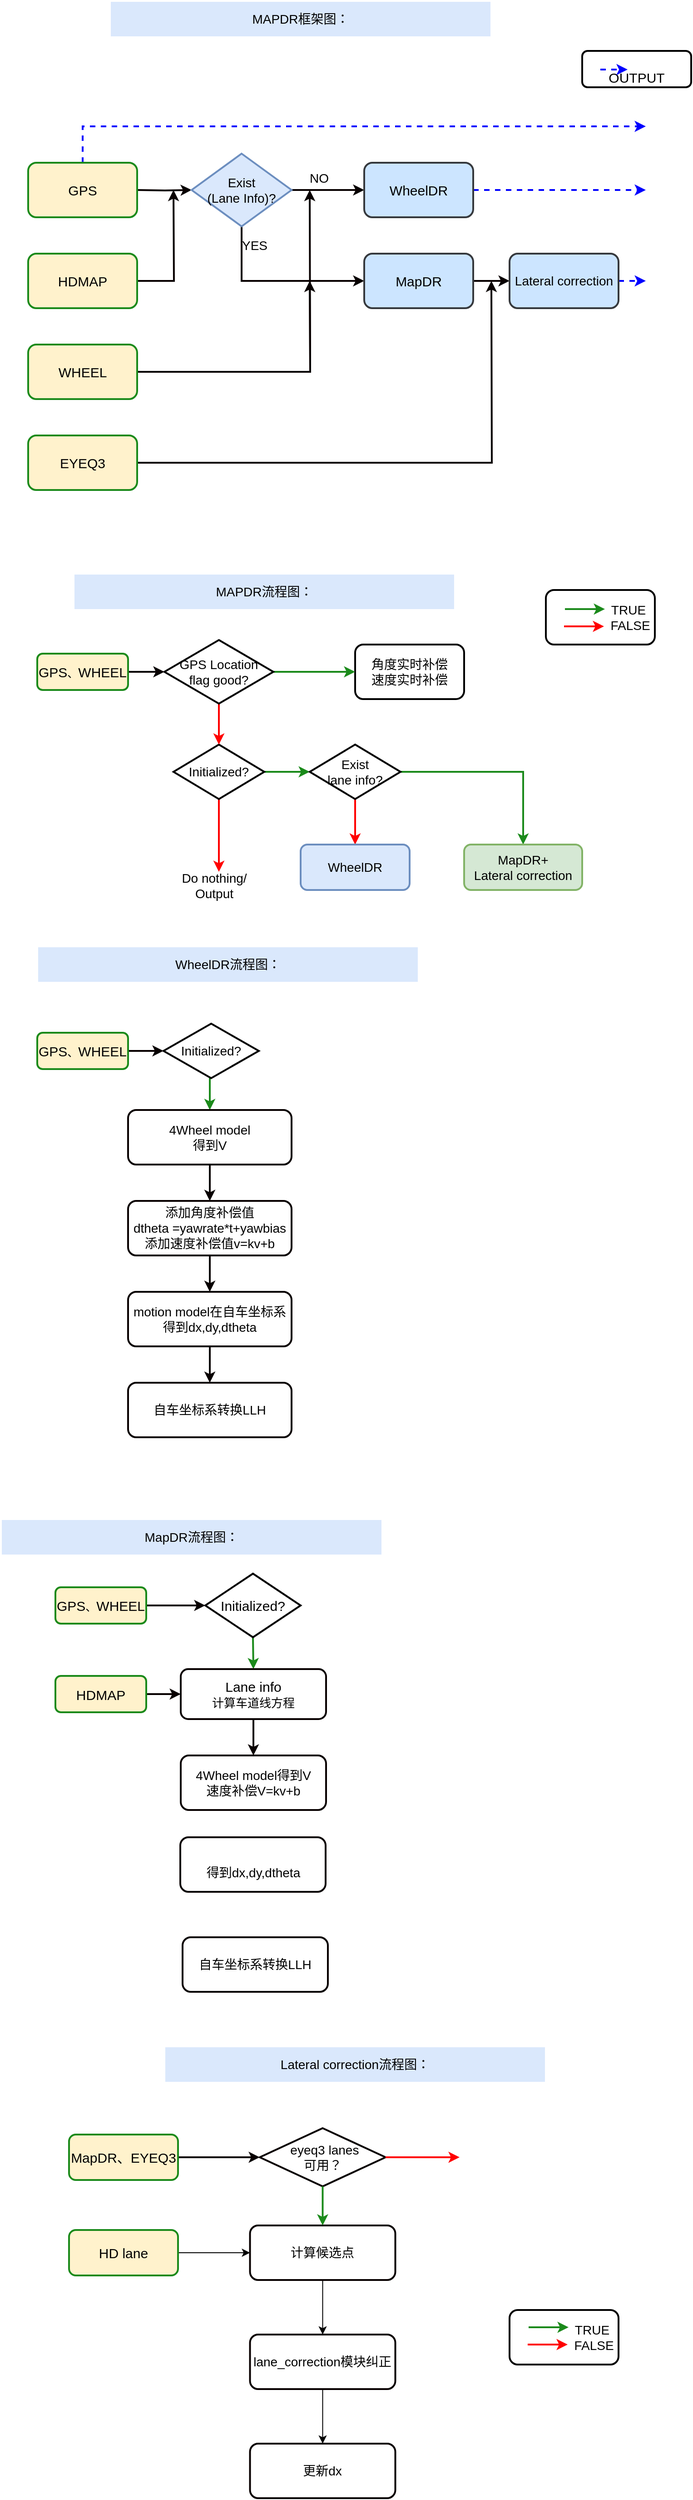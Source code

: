 <mxfile version="13.4.9" type="github">
  <diagram id="Ha67ZtBbsx6RgAcpHp9D" name="Page-1">
    <mxGraphModel dx="1422" dy="1931" grid="1" gridSize="10" guides="1" tooltips="1" connect="1" arrows="1" fold="1" page="1" pageScale="1" pageWidth="827" pageHeight="1169" math="0" shadow="0">
      <root>
        <mxCell id="0" />
        <mxCell id="1" parent="0" />
        <mxCell id="CAUcq8LEtyNPElwua1E_-44" value="&lt;font style=&quot;font-size: 14px&quot;&gt;MAPDR框架图：&lt;/font&gt;" style="rounded=0;whiteSpace=wrap;html=1;strokeWidth=2;fillColor=#dae8fc;strokeColor=#FFFFFF;" parent="1" vertex="1">
          <mxGeometry x="170" y="-570" width="420" height="40" as="geometry" />
        </mxCell>
        <mxCell id="CAUcq8LEtyNPElwua1E_-7" value="&lt;div style=&quot;font-size: 14px&quot;&gt;&lt;font style=&quot;font-size: 14px&quot;&gt;角度实时补偿&lt;/font&gt;&lt;/div&gt;&lt;div style=&quot;font-size: 14px&quot;&gt;&lt;font style=&quot;font-size: 14px&quot;&gt;速度实时补偿&lt;br&gt;&lt;/font&gt;&lt;/div&gt;" style="rounded=1;whiteSpace=wrap;html=1;strokeWidth=2;" parent="1" vertex="1">
          <mxGeometry x="440" y="138" width="120" height="60" as="geometry" />
        </mxCell>
        <mxCell id="CAUcq8LEtyNPElwua1E_-48" style="edgeStyle=orthogonalEdgeStyle;rounded=0;orthogonalLoop=1;jettySize=auto;html=1;exitX=1;exitY=0.5;exitDx=0;exitDy=0;entryX=0;entryY=0.5;entryDx=0;entryDy=0;strokeWidth=2;strokeColor=#080000;" parent="1" source="CAUcq8LEtyNPElwua1E_-11" target="CAUcq8LEtyNPElwua1E_-47" edge="1">
          <mxGeometry relative="1" as="geometry" />
        </mxCell>
        <mxCell id="CAUcq8LEtyNPElwua1E_-11" value="&lt;font style=&quot;font-size: 15px&quot;&gt;GPS&lt;/font&gt;、&lt;font style=&quot;font-size: 15px&quot;&gt;WHEEL&lt;/font&gt;" style="rounded=1;whiteSpace=wrap;html=1;strokeWidth=2;fillColor=#fff2cc;strokeColor=#1B8A1B;" parent="1" vertex="1">
          <mxGeometry x="90" y="148" width="100" height="40" as="geometry" />
        </mxCell>
        <mxCell id="CAUcq8LEtyNPElwua1E_-52" style="edgeStyle=orthogonalEdgeStyle;rounded=0;orthogonalLoop=1;jettySize=auto;html=1;exitX=1;exitY=0.5;exitDx=0;exitDy=0;entryX=0;entryY=0.5;entryDx=0;entryDy=0;strokeWidth=2;strokeColor=#1B8A1B;" parent="1" source="CAUcq8LEtyNPElwua1E_-25" target="CAUcq8LEtyNPElwua1E_-33" edge="1">
          <mxGeometry relative="1" as="geometry" />
        </mxCell>
        <mxCell id="CAUcq8LEtyNPElwua1E_-53" style="edgeStyle=orthogonalEdgeStyle;rounded=0;orthogonalLoop=1;jettySize=auto;html=1;exitX=0.5;exitY=1;exitDx=0;exitDy=0;strokeColor=#FF0000;strokeWidth=2;" parent="1" source="CAUcq8LEtyNPElwua1E_-25" edge="1">
          <mxGeometry relative="1" as="geometry">
            <mxPoint x="290" y="388" as="targetPoint" />
          </mxGeometry>
        </mxCell>
        <mxCell id="CAUcq8LEtyNPElwua1E_-25" value="&lt;font style=&quot;font-size: 14px&quot;&gt;Initialized?&lt;/font&gt;" style="rhombus;whiteSpace=wrap;html=1;strokeWidth=2;" parent="1" vertex="1">
          <mxGeometry x="240" y="248" width="100" height="60" as="geometry" />
        </mxCell>
        <mxCell id="CAUcq8LEtyNPElwua1E_-30" value="&lt;div style=&quot;font-size: 14px&quot;&gt;&lt;font style=&quot;font-size: 14px&quot;&gt;&amp;nbsp;&amp;nbsp;&amp;nbsp;&amp;nbsp;&amp;nbsp;&amp;nbsp;&amp;nbsp;&amp;nbsp;&amp;nbsp;&amp;nbsp;&amp;nbsp;&amp;nbsp;&amp;nbsp;&amp;nbsp;&amp;nbsp; TRUE&lt;/font&gt;&lt;/div&gt;&lt;div style=&quot;font-size: 14px&quot;&gt;&lt;font style=&quot;font-size: 14px&quot;&gt;&amp;nbsp;&amp;nbsp;&amp;nbsp;&amp;nbsp;&amp;nbsp;&amp;nbsp;&amp;nbsp;&amp;nbsp;&amp;nbsp;&amp;nbsp;&amp;nbsp;&amp;nbsp;&amp;nbsp;&amp;nbsp;&amp;nbsp;&amp;nbsp; FALSE&lt;br&gt;&lt;/font&gt;&lt;/div&gt;" style="rounded=1;whiteSpace=wrap;html=1;strokeWidth=2;" parent="1" vertex="1">
          <mxGeometry x="650" y="78" width="120" height="60" as="geometry" />
        </mxCell>
        <mxCell id="CAUcq8LEtyNPElwua1E_-31" value="" style="endArrow=classic;html=1;strokeColor=#1B8A1B;strokeWidth=2;" parent="1" edge="1">
          <mxGeometry width="50" height="50" relative="1" as="geometry">
            <mxPoint x="671" y="99" as="sourcePoint" />
            <mxPoint x="715" y="99" as="targetPoint" />
          </mxGeometry>
        </mxCell>
        <mxCell id="CAUcq8LEtyNPElwua1E_-32" value="" style="endArrow=classic;html=1;strokeWidth=2;strokeColor=#FF0000;" parent="1" edge="1">
          <mxGeometry width="50" height="50" relative="1" as="geometry">
            <mxPoint x="670" y="118" as="sourcePoint" />
            <mxPoint x="714" y="118" as="targetPoint" />
            <Array as="points">
              <mxPoint x="690" y="118" />
            </Array>
          </mxGeometry>
        </mxCell>
        <mxCell id="CAUcq8LEtyNPElwua1E_-57" style="edgeStyle=orthogonalEdgeStyle;rounded=0;orthogonalLoop=1;jettySize=auto;html=1;exitX=1;exitY=0.5;exitDx=0;exitDy=0;entryX=0.5;entryY=0;entryDx=0;entryDy=0;strokeColor=#1B8A1B;strokeWidth=2;" parent="1" source="CAUcq8LEtyNPElwua1E_-33" target="CAUcq8LEtyNPElwua1E_-38" edge="1">
          <mxGeometry relative="1" as="geometry" />
        </mxCell>
        <mxCell id="CAUcq8LEtyNPElwua1E_-58" style="edgeStyle=orthogonalEdgeStyle;rounded=0;orthogonalLoop=1;jettySize=auto;html=1;exitX=0.5;exitY=1;exitDx=0;exitDy=0;entryX=0.5;entryY=0;entryDx=0;entryDy=0;strokeWidth=2;strokeColor=#FF0000;" parent="1" source="CAUcq8LEtyNPElwua1E_-33" target="CAUcq8LEtyNPElwua1E_-39" edge="1">
          <mxGeometry relative="1" as="geometry" />
        </mxCell>
        <mxCell id="CAUcq8LEtyNPElwua1E_-33" value="&lt;div style=&quot;font-size: 14px&quot;&gt;&lt;font style=&quot;font-size: 14px&quot;&gt;Exist&lt;/font&gt;&lt;/div&gt;&lt;div style=&quot;font-size: 14px&quot;&gt;&lt;font style=&quot;font-size: 14px&quot;&gt;lane info?&lt;br&gt;&lt;/font&gt;&lt;/div&gt;" style="rhombus;whiteSpace=wrap;html=1;strokeWidth=2;" parent="1" vertex="1">
          <mxGeometry x="390" y="248" width="100" height="60" as="geometry" />
        </mxCell>
        <mxCell id="CAUcq8LEtyNPElwua1E_-38" value="&lt;div style=&quot;font-size: 14px&quot;&gt;&lt;font style=&quot;font-size: 14px&quot;&gt;MapDR+&lt;/font&gt;&lt;/div&gt;&lt;div style=&quot;font-size: 14px&quot;&gt;&lt;font style=&quot;font-size: 14px&quot;&gt;Lateral correction&lt;br&gt;&lt;/font&gt;&lt;/div&gt;" style="rounded=1;whiteSpace=wrap;html=1;strokeWidth=2;fillColor=#d5e8d4;strokeColor=#82b366;" parent="1" vertex="1">
          <mxGeometry x="560" y="358" width="130" height="50" as="geometry" />
        </mxCell>
        <mxCell id="CAUcq8LEtyNPElwua1E_-39" value="&lt;font style=&quot;font-size: 14px&quot;&gt;WheelDR&lt;/font&gt;" style="rounded=1;whiteSpace=wrap;html=1;strokeWidth=2;fillColor=#dae8fc;strokeColor=#6c8ebf;" parent="1" vertex="1">
          <mxGeometry x="380" y="358" width="120" height="50" as="geometry" />
        </mxCell>
        <mxCell id="CAUcq8LEtyNPElwua1E_-51" style="edgeStyle=orthogonalEdgeStyle;rounded=0;orthogonalLoop=1;jettySize=auto;html=1;exitX=0.5;exitY=1;exitDx=0;exitDy=0;entryX=0.5;entryY=0;entryDx=0;entryDy=0;strokeWidth=2;strokeColor=#FF0000;" parent="1" source="CAUcq8LEtyNPElwua1E_-47" target="CAUcq8LEtyNPElwua1E_-25" edge="1">
          <mxGeometry relative="1" as="geometry" />
        </mxCell>
        <mxCell id="CAUcq8LEtyNPElwua1E_-56" style="edgeStyle=orthogonalEdgeStyle;rounded=0;orthogonalLoop=1;jettySize=auto;html=1;exitX=1;exitY=0.5;exitDx=0;exitDy=0;strokeColor=#1B8A1B;strokeWidth=2;" parent="1" source="CAUcq8LEtyNPElwua1E_-47" edge="1">
          <mxGeometry relative="1" as="geometry">
            <mxPoint x="440" y="168" as="targetPoint" />
          </mxGeometry>
        </mxCell>
        <mxCell id="CAUcq8LEtyNPElwua1E_-47" value="&lt;div style=&quot;font-size: 14px&quot;&gt;&lt;font style=&quot;font-size: 14px&quot;&gt;GPS Location&lt;/font&gt;&lt;/div&gt;&lt;div style=&quot;font-size: 14px&quot;&gt;&lt;font style=&quot;font-size: 14px&quot;&gt;flag good?&lt;br&gt;&lt;/font&gt;&lt;/div&gt;" style="rhombus;whiteSpace=wrap;html=1;strokeWidth=2;" parent="1" vertex="1">
          <mxGeometry x="230" y="133" width="120" height="70" as="geometry" />
        </mxCell>
        <mxCell id="CAUcq8LEtyNPElwua1E_-54" value="&lt;div style=&quot;font-size: 14px&quot;&gt;&lt;font style=&quot;font-size: 14px&quot;&gt;Do nothing/&lt;/font&gt;&lt;/div&gt;&lt;div style=&quot;font-size: 14px&quot;&gt;&lt;font style=&quot;font-size: 14px&quot;&gt;Output&lt;/font&gt;&lt;/div&gt;" style="text;html=1;strokeColor=none;fillColor=none;align=center;verticalAlign=middle;whiteSpace=wrap;rounded=0;" parent="1" vertex="1">
          <mxGeometry x="240" y="378" width="90" height="50" as="geometry" />
        </mxCell>
        <mxCell id="CAUcq8LEtyNPElwua1E_-59" style="edgeStyle=orthogonalEdgeStyle;rounded=0;orthogonalLoop=1;jettySize=auto;html=1;exitX=1;exitY=0.5;exitDx=0;exitDy=0;entryX=0;entryY=0.5;entryDx=0;entryDy=0;strokeWidth=2;strokeColor=#080000;" parent="1" target="CAUcq8LEtyNPElwua1E_-63" edge="1">
          <mxGeometry relative="1" as="geometry">
            <mxPoint x="200" y="-362" as="sourcePoint" />
          </mxGeometry>
        </mxCell>
        <mxCell id="CAUcq8LEtyNPElwua1E_-60" style="edgeStyle=orthogonalEdgeStyle;rounded=0;orthogonalLoop=1;jettySize=auto;html=1;exitX=1;exitY=0.5;exitDx=0;exitDy=0;entryX=0;entryY=0.5;entryDx=0;entryDy=0;strokeWidth=2;strokeColor=#080000;" parent="1" source="CAUcq8LEtyNPElwua1E_-63" target="CAUcq8LEtyNPElwua1E_-65" edge="1">
          <mxGeometry relative="1" as="geometry" />
        </mxCell>
        <mxCell id="CAUcq8LEtyNPElwua1E_-61" value="NO" style="edgeLabel;html=1;align=center;verticalAlign=middle;resizable=0;points=[];fontSize=14;" parent="CAUcq8LEtyNPElwua1E_-60" vertex="1" connectable="0">
          <mxGeometry x="-0.25" y="1" relative="1" as="geometry">
            <mxPoint y="-12" as="offset" />
          </mxGeometry>
        </mxCell>
        <mxCell id="CAUcq8LEtyNPElwua1E_-62" style="edgeStyle=orthogonalEdgeStyle;rounded=0;orthogonalLoop=1;jettySize=auto;html=1;entryX=0;entryY=0.5;entryDx=0;entryDy=0;strokeWidth=2;strokeColor=#080000;" parent="1" source="CAUcq8LEtyNPElwua1E_-63" target="CAUcq8LEtyNPElwua1E_-67" edge="1">
          <mxGeometry relative="1" as="geometry">
            <Array as="points">
              <mxPoint x="315" y="-262" />
            </Array>
          </mxGeometry>
        </mxCell>
        <mxCell id="CAUcq8LEtyNPElwua1E_-63" value="&lt;div&gt;&lt;font style=&quot;font-size: 14px&quot;&gt;Exist&lt;/font&gt;&lt;/div&gt;&lt;div&gt;&lt;font style=&quot;font-size: 14px&quot;&gt;(Lane Info)?&lt;/font&gt;&lt;/div&gt;" style="rhombus;whiteSpace=wrap;html=1;strokeWidth=2;fillColor=#dae8fc;strokeColor=#6c8ebf;" parent="1" vertex="1">
          <mxGeometry x="260" y="-402" width="110" height="80" as="geometry" />
        </mxCell>
        <mxCell id="CAUcq8LEtyNPElwua1E_-64" style="edgeStyle=orthogonalEdgeStyle;rounded=0;orthogonalLoop=1;jettySize=auto;html=1;exitX=1;exitY=0.5;exitDx=0;exitDy=0;dashed=1;strokeColor=#0000FF;strokeWidth=2;" parent="1" source="CAUcq8LEtyNPElwua1E_-65" edge="1">
          <mxGeometry relative="1" as="geometry">
            <mxPoint x="760" y="-362" as="targetPoint" />
          </mxGeometry>
        </mxCell>
        <mxCell id="CAUcq8LEtyNPElwua1E_-65" value="&lt;font style=&quot;font-size: 15px&quot;&gt;WheelDR&lt;/font&gt;" style="rounded=1;whiteSpace=wrap;html=1;strokeWidth=2;fillColor=#cce5ff;strokeColor=#36393d;" parent="1" vertex="1">
          <mxGeometry x="450" y="-392" width="120" height="60" as="geometry" />
        </mxCell>
        <mxCell id="CAUcq8LEtyNPElwua1E_-66" style="edgeStyle=orthogonalEdgeStyle;rounded=0;orthogonalLoop=1;jettySize=auto;html=1;exitX=1;exitY=0.5;exitDx=0;exitDy=0;entryX=0;entryY=0.5;entryDx=0;entryDy=0;strokeWidth=2;strokeColor=#080000;" parent="1" source="CAUcq8LEtyNPElwua1E_-67" target="CAUcq8LEtyNPElwua1E_-78" edge="1">
          <mxGeometry relative="1" as="geometry" />
        </mxCell>
        <mxCell id="CAUcq8LEtyNPElwua1E_-67" value="&lt;font style=&quot;font-size: 15px&quot;&gt;MapDR&lt;/font&gt;" style="rounded=1;whiteSpace=wrap;html=1;strokeWidth=2;fillColor=#cce5ff;strokeColor=#36393d;" parent="1" vertex="1">
          <mxGeometry x="450" y="-292" width="120" height="60" as="geometry" />
        </mxCell>
        <mxCell id="CAUcq8LEtyNPElwua1E_-68" style="edgeStyle=orthogonalEdgeStyle;rounded=0;orthogonalLoop=1;jettySize=auto;html=1;exitX=0.5;exitY=0;exitDx=0;exitDy=0;strokeColor=#0000FF;strokeWidth=2;dashed=1;" parent="1" source="CAUcq8LEtyNPElwua1E_-69" edge="1">
          <mxGeometry relative="1" as="geometry">
            <mxPoint x="760" y="-432" as="targetPoint" />
            <mxPoint x="92" y="-392" as="sourcePoint" />
            <Array as="points">
              <mxPoint x="140" y="-432" />
            </Array>
          </mxGeometry>
        </mxCell>
        <mxCell id="CAUcq8LEtyNPElwua1E_-69" value="&lt;font style=&quot;font-size: 15px&quot;&gt;GPS&lt;/font&gt;" style="rounded=1;whiteSpace=wrap;html=1;strokeWidth=2;fillColor=#fff2cc;strokeColor=#1B8A1B;" parent="1" vertex="1">
          <mxGeometry x="80" y="-392" width="120" height="60" as="geometry" />
        </mxCell>
        <mxCell id="CAUcq8LEtyNPElwua1E_-70" style="edgeStyle=orthogonalEdgeStyle;rounded=0;orthogonalLoop=1;jettySize=auto;html=1;exitX=1;exitY=0.5;exitDx=0;exitDy=0;strokeWidth=2;strokeColor=#080000;" parent="1" source="CAUcq8LEtyNPElwua1E_-71" edge="1">
          <mxGeometry relative="1" as="geometry">
            <mxPoint x="240" y="-362" as="targetPoint" />
          </mxGeometry>
        </mxCell>
        <mxCell id="CAUcq8LEtyNPElwua1E_-71" value="&lt;font style=&quot;font-size: 15px&quot;&gt;HDMAP&lt;/font&gt;" style="rounded=1;whiteSpace=wrap;html=1;strokeWidth=2;fillColor=#fff2cc;strokeColor=#1B8A1B;" parent="1" vertex="1">
          <mxGeometry x="80" y="-292" width="120" height="60" as="geometry" />
        </mxCell>
        <mxCell id="CAUcq8LEtyNPElwua1E_-72" style="edgeStyle=orthogonalEdgeStyle;rounded=0;orthogonalLoop=1;jettySize=auto;html=1;exitX=1;exitY=0.5;exitDx=0;exitDy=0;strokeWidth=2;strokeColor=#080000;" parent="1" source="CAUcq8LEtyNPElwua1E_-74" edge="1">
          <mxGeometry relative="1" as="geometry">
            <mxPoint x="390" y="-362" as="targetPoint" />
          </mxGeometry>
        </mxCell>
        <mxCell id="CAUcq8LEtyNPElwua1E_-73" style="edgeStyle=orthogonalEdgeStyle;rounded=0;orthogonalLoop=1;jettySize=auto;html=1;exitX=1;exitY=0.5;exitDx=0;exitDy=0;strokeWidth=2;strokeColor=#080000;" parent="1" source="CAUcq8LEtyNPElwua1E_-74" edge="1">
          <mxGeometry relative="1" as="geometry">
            <mxPoint x="390" y="-262" as="targetPoint" />
          </mxGeometry>
        </mxCell>
        <mxCell id="CAUcq8LEtyNPElwua1E_-74" value="&lt;font style=&quot;font-size: 15px&quot;&gt;WHEEL&lt;/font&gt;" style="rounded=1;whiteSpace=wrap;html=1;strokeWidth=2;fillColor=#fff2cc;strokeColor=#1B8A1B;" parent="1" vertex="1">
          <mxGeometry x="80" y="-192" width="120" height="60" as="geometry" />
        </mxCell>
        <mxCell id="CAUcq8LEtyNPElwua1E_-75" style="edgeStyle=orthogonalEdgeStyle;rounded=0;orthogonalLoop=1;jettySize=auto;html=1;exitX=1;exitY=0.5;exitDx=0;exitDy=0;strokeWidth=2;strokeColor=#080000;" parent="1" source="CAUcq8LEtyNPElwua1E_-76" edge="1">
          <mxGeometry relative="1" as="geometry">
            <mxPoint x="590" y="-262" as="targetPoint" />
          </mxGeometry>
        </mxCell>
        <mxCell id="CAUcq8LEtyNPElwua1E_-76" value="&lt;font style=&quot;font-size: 15px&quot;&gt;EYEQ3&lt;/font&gt;" style="rounded=1;whiteSpace=wrap;html=1;strokeWidth=2;fillColor=#fff2cc;strokeColor=#1B8A1B;" parent="1" vertex="1">
          <mxGeometry x="80" y="-92" width="120" height="60" as="geometry" />
        </mxCell>
        <mxCell id="CAUcq8LEtyNPElwua1E_-77" style="edgeStyle=orthogonalEdgeStyle;rounded=0;orthogonalLoop=1;jettySize=auto;html=1;exitX=1;exitY=0.5;exitDx=0;exitDy=0;dashed=1;strokeColor=#0000FF;strokeWidth=2;" parent="1" source="CAUcq8LEtyNPElwua1E_-78" edge="1">
          <mxGeometry relative="1" as="geometry">
            <mxPoint x="760" y="-262" as="targetPoint" />
          </mxGeometry>
        </mxCell>
        <mxCell id="CAUcq8LEtyNPElwua1E_-78" value="&lt;font style=&quot;font-size: 14px&quot;&gt;Lateral correction&lt;/font&gt;" style="rounded=1;whiteSpace=wrap;html=1;strokeWidth=2;fillColor=#cce5ff;strokeColor=#36393d;" parent="1" vertex="1">
          <mxGeometry x="610" y="-292" width="120" height="60" as="geometry" />
        </mxCell>
        <mxCell id="CAUcq8LEtyNPElwua1E_-79" value="&lt;font style=&quot;font-size: 15px&quot;&gt;&amp;nbsp;&amp;nbsp;&amp;nbsp;&amp;nbsp;&amp;nbsp;&amp;nbsp;&amp;nbsp;&amp;nbsp;&amp;nbsp;&amp;nbsp;&amp;nbsp;&amp;nbsp;&amp;nbsp;&amp;nbsp;&amp;nbsp; OUTPUT&lt;/font&gt;" style="rounded=1;whiteSpace=wrap;html=1;strokeWidth=2;" parent="1" vertex="1">
          <mxGeometry x="690" y="-515" width="120" height="40" as="geometry" />
        </mxCell>
        <mxCell id="CAUcq8LEtyNPElwua1E_-80" style="edgeStyle=orthogonalEdgeStyle;rounded=0;orthogonalLoop=1;jettySize=auto;html=1;exitX=1;exitY=0.5;exitDx=0;exitDy=0;dashed=1;strokeColor=#0000FF;strokeWidth=2;" parent="1" edge="1">
          <mxGeometry relative="1" as="geometry">
            <mxPoint x="740" y="-494.5" as="targetPoint" />
            <mxPoint x="710" y="-494.5" as="sourcePoint" />
            <Array as="points">
              <mxPoint x="720" y="-494.5" />
              <mxPoint x="720" y="-494.5" />
            </Array>
          </mxGeometry>
        </mxCell>
        <mxCell id="CAUcq8LEtyNPElwua1E_-81" value="YES" style="edgeLabel;html=1;align=center;verticalAlign=middle;resizable=0;points=[];fontSize=14;" parent="1" vertex="1" connectable="0">
          <mxGeometry x="328" y="-298" as="geometry">
            <mxPoint x="1" y="-3" as="offset" />
          </mxGeometry>
        </mxCell>
        <mxCell id="CAUcq8LEtyNPElwua1E_-82" value="&lt;font style=&quot;font-size: 14px&quot;&gt;MAPDR流程图：&lt;/font&gt;" style="rounded=0;whiteSpace=wrap;html=1;strokeWidth=2;fillColor=#dae8fc;strokeColor=#FFFFFF;" parent="1" vertex="1">
          <mxGeometry x="130" y="60" width="420" height="40" as="geometry" />
        </mxCell>
        <mxCell id="CAUcq8LEtyNPElwua1E_-83" value="&lt;font style=&quot;font-size: 14px&quot;&gt;WheelDR流程图：&lt;/font&gt;" style="rounded=0;whiteSpace=wrap;html=1;strokeWidth=2;fillColor=#dae8fc;strokeColor=#FFFFFF;" parent="1" vertex="1">
          <mxGeometry x="90" y="470" width="420" height="40" as="geometry" />
        </mxCell>
        <mxCell id="CAUcq8LEtyNPElwua1E_-84" value="&lt;font style=&quot;font-size: 14px&quot;&gt;MapDR流程图：&lt;/font&gt;" style="rounded=0;whiteSpace=wrap;html=1;strokeWidth=2;fillColor=#dae8fc;strokeColor=#FFFFFF;" parent="1" vertex="1">
          <mxGeometry x="50" y="1100" width="420" height="40" as="geometry" />
        </mxCell>
        <mxCell id="CAUcq8LEtyNPElwua1E_-85" value="&lt;font style=&quot;font-size: 14px&quot;&gt;&lt;font style=&quot;font-size: 14px&quot;&gt;Lateral correction&lt;/font&gt;流程图：&lt;/font&gt;" style="rounded=0;whiteSpace=wrap;html=1;strokeWidth=2;fillColor=#dae8fc;strokeColor=#FFFFFF;" parent="1" vertex="1">
          <mxGeometry x="230" y="1680" width="420" height="40" as="geometry" />
        </mxCell>
        <mxCell id="CAUcq8LEtyNPElwua1E_-96" style="edgeStyle=orthogonalEdgeStyle;rounded=0;orthogonalLoop=1;jettySize=auto;html=1;exitX=1;exitY=0.5;exitDx=0;exitDy=0;entryX=0;entryY=0.5;entryDx=0;entryDy=0;strokeColor=#080000;strokeWidth=2;" parent="1" source="CAUcq8LEtyNPElwua1E_-86" target="CAUcq8LEtyNPElwua1E_-88" edge="1">
          <mxGeometry relative="1" as="geometry" />
        </mxCell>
        <mxCell id="CAUcq8LEtyNPElwua1E_-86" value="&lt;font style=&quot;font-size: 15px&quot;&gt;GPS&lt;/font&gt;、&lt;font style=&quot;font-size: 15px&quot;&gt;WHEEL&lt;/font&gt;" style="rounded=1;whiteSpace=wrap;html=1;strokeWidth=2;fillColor=#fff2cc;strokeColor=#1B8A1B;" parent="1" vertex="1">
          <mxGeometry x="90" y="565" width="100" height="40" as="geometry" />
        </mxCell>
        <mxCell id="CAUcq8LEtyNPElwua1E_-94" style="edgeStyle=orthogonalEdgeStyle;rounded=0;orthogonalLoop=1;jettySize=auto;html=1;exitX=0.5;exitY=1;exitDx=0;exitDy=0;entryX=0.5;entryY=0;entryDx=0;entryDy=0;strokeWidth=2;strokeColor=#1B8A1B;" parent="1" source="CAUcq8LEtyNPElwua1E_-88" target="CAUcq8LEtyNPElwua1E_-90" edge="1">
          <mxGeometry relative="1" as="geometry" />
        </mxCell>
        <mxCell id="CAUcq8LEtyNPElwua1E_-88" value="&lt;font style=&quot;font-size: 14px&quot;&gt;Initialized?&lt;/font&gt;" style="rhombus;whiteSpace=wrap;html=1;strokeWidth=2;" parent="1" vertex="1">
          <mxGeometry x="229" y="555" width="105" height="60" as="geometry" />
        </mxCell>
        <mxCell id="CAUcq8LEtyNPElwua1E_-97" style="edgeStyle=orthogonalEdgeStyle;rounded=0;orthogonalLoop=1;jettySize=auto;html=1;exitX=0.5;exitY=1;exitDx=0;exitDy=0;entryX=0.5;entryY=0;entryDx=0;entryDy=0;strokeColor=#080000;strokeWidth=2;" parent="1" source="CAUcq8LEtyNPElwua1E_-90" target="CAUcq8LEtyNPElwua1E_-91" edge="1">
          <mxGeometry relative="1" as="geometry" />
        </mxCell>
        <mxCell id="CAUcq8LEtyNPElwua1E_-90" value="&lt;div style=&quot;font-size: 14px&quot;&gt;&lt;font style=&quot;font-size: 14px&quot;&gt;4Wheel model&lt;/font&gt;&lt;/div&gt;&lt;div style=&quot;font-size: 14px&quot;&gt;&lt;font style=&quot;font-size: 14px&quot;&gt;得到V&lt;br&gt;&lt;/font&gt;&lt;/div&gt;" style="rounded=1;whiteSpace=wrap;html=1;strokeWidth=2;gradientColor=none;strokeColor=#080000;" parent="1" vertex="1">
          <mxGeometry x="190" y="650" width="180" height="60" as="geometry" />
        </mxCell>
        <mxCell id="CAUcq8LEtyNPElwua1E_-98" style="edgeStyle=orthogonalEdgeStyle;rounded=0;orthogonalLoop=1;jettySize=auto;html=1;exitX=0.5;exitY=1;exitDx=0;exitDy=0;entryX=0.5;entryY=0;entryDx=0;entryDy=0;strokeColor=#080000;strokeWidth=2;" parent="1" source="CAUcq8LEtyNPElwua1E_-91" target="CAUcq8LEtyNPElwua1E_-92" edge="1">
          <mxGeometry relative="1" as="geometry" />
        </mxCell>
        <mxCell id="CAUcq8LEtyNPElwua1E_-91" value="&lt;div style=&quot;font-size: 14px&quot;&gt;&lt;font style=&quot;font-size: 14px&quot;&gt;添加角度补偿值&lt;/font&gt;&lt;/div&gt;&lt;div style=&quot;font-size: 14px&quot;&gt;&lt;font style=&quot;font-size: 14px&quot;&gt;dtheta =yawrate*t+yawbias&lt;br&gt;&lt;/font&gt;&lt;/div&gt;&lt;div style=&quot;font-size: 14px&quot;&gt;&lt;font style=&quot;font-size: 14px&quot;&gt;添加速度补偿值v=kv+b&lt;/font&gt;&lt;/div&gt;" style="rounded=1;whiteSpace=wrap;html=1;strokeWidth=2;gradientColor=none;strokeColor=#080000;" parent="1" vertex="1">
          <mxGeometry x="190" y="750" width="180" height="60" as="geometry" />
        </mxCell>
        <mxCell id="CAUcq8LEtyNPElwua1E_-99" style="edgeStyle=orthogonalEdgeStyle;rounded=0;orthogonalLoop=1;jettySize=auto;html=1;exitX=0.5;exitY=1;exitDx=0;exitDy=0;entryX=0.5;entryY=0;entryDx=0;entryDy=0;strokeColor=#080000;strokeWidth=2;" parent="1" source="CAUcq8LEtyNPElwua1E_-92" target="CAUcq8LEtyNPElwua1E_-93" edge="1">
          <mxGeometry relative="1" as="geometry" />
        </mxCell>
        <mxCell id="CAUcq8LEtyNPElwua1E_-92" value="&lt;div style=&quot;font-size: 14px&quot;&gt;&lt;font style=&quot;font-size: 14px&quot;&gt;motion model在自车坐标系&lt;/font&gt;&lt;/div&gt;&lt;div style=&quot;font-size: 14px&quot;&gt;&lt;font style=&quot;font-size: 14px&quot;&gt;得到dx,dy,dtheta&lt;br&gt;&lt;/font&gt;&lt;/div&gt;" style="rounded=1;whiteSpace=wrap;html=1;strokeWidth=2;gradientColor=none;strokeColor=#080000;" parent="1" vertex="1">
          <mxGeometry x="190" y="850" width="180" height="60" as="geometry" />
        </mxCell>
        <mxCell id="CAUcq8LEtyNPElwua1E_-93" value="&lt;font style=&quot;font-size: 14px&quot;&gt;自车坐标系转换LLH&lt;/font&gt;" style="rounded=1;whiteSpace=wrap;html=1;strokeWidth=2;gradientColor=none;strokeColor=#080000;" parent="1" vertex="1">
          <mxGeometry x="190" y="950" width="180" height="60" as="geometry" />
        </mxCell>
        <mxCell id="CAUcq8LEtyNPElwua1E_-100" style="edgeStyle=orthogonalEdgeStyle;rounded=0;orthogonalLoop=1;jettySize=auto;html=1;exitX=1;exitY=0.5;exitDx=0;exitDy=0;entryX=0;entryY=0.5;entryDx=0;entryDy=0;strokeColor=#080000;strokeWidth=2;" parent="1" source="CAUcq8LEtyNPElwua1E_-101" target="CAUcq8LEtyNPElwua1E_-103" edge="1">
          <mxGeometry relative="1" as="geometry" />
        </mxCell>
        <mxCell id="CAUcq8LEtyNPElwua1E_-101" value="&lt;font style=&quot;font-size: 15px&quot;&gt;GPS&lt;/font&gt;、&lt;font style=&quot;font-size: 15px&quot;&gt;WHEEL&lt;/font&gt;" style="rounded=1;whiteSpace=wrap;html=1;strokeWidth=2;fillColor=#fff2cc;strokeColor=#1B8A1B;" parent="1" vertex="1">
          <mxGeometry x="110" y="1175" width="100" height="40" as="geometry" />
        </mxCell>
        <mxCell id="CAUcq8LEtyNPElwua1E_-102" style="edgeStyle=orthogonalEdgeStyle;rounded=0;orthogonalLoop=1;jettySize=auto;html=1;exitX=0.5;exitY=1;exitDx=0;exitDy=0;entryX=0.5;entryY=0;entryDx=0;entryDy=0;strokeWidth=2;strokeColor=#1B8A1B;" parent="1" source="CAUcq8LEtyNPElwua1E_-103" target="CAUcq8LEtyNPElwua1E_-104" edge="1">
          <mxGeometry relative="1" as="geometry" />
        </mxCell>
        <mxCell id="CAUcq8LEtyNPElwua1E_-103" value="&lt;font style=&quot;font-size: 15px&quot;&gt;Initialized?&lt;/font&gt;" style="rhombus;whiteSpace=wrap;html=1;strokeWidth=2;" parent="1" vertex="1">
          <mxGeometry x="275" y="1160" width="105" height="70" as="geometry" />
        </mxCell>
        <mxCell id="CAUcq8LEtyNPElwua1E_-113" style="edgeStyle=orthogonalEdgeStyle;rounded=0;orthogonalLoop=1;jettySize=auto;html=1;exitX=0.5;exitY=1;exitDx=0;exitDy=0;entryX=0.5;entryY=0;entryDx=0;entryDy=0;strokeColor=#080000;strokeWidth=2;" parent="1" source="CAUcq8LEtyNPElwua1E_-104" target="CAUcq8LEtyNPElwua1E_-108" edge="1">
          <mxGeometry relative="1" as="geometry" />
        </mxCell>
        <mxCell id="CAUcq8LEtyNPElwua1E_-104" value="&lt;div&gt;&lt;font style=&quot;font-size: 15px&quot;&gt;Lane info&lt;/font&gt;&lt;/div&gt;&lt;div&gt;&lt;font style=&quot;font-size: 14px&quot;&gt;&lt;font style=&quot;font-size: 13px&quot;&gt;计算车道线方程&lt;/font&gt;&lt;br&gt;&lt;/font&gt;&lt;/div&gt;" style="rounded=1;whiteSpace=wrap;html=1;strokeWidth=2;gradientColor=none;strokeColor=#080000;" parent="1" vertex="1">
          <mxGeometry x="248" y="1265" width="160" height="55" as="geometry" />
        </mxCell>
        <mxCell id="CAUcq8LEtyNPElwua1E_-112" style="edgeStyle=orthogonalEdgeStyle;rounded=0;orthogonalLoop=1;jettySize=auto;html=1;exitX=1;exitY=0.5;exitDx=0;exitDy=0;entryX=0;entryY=0.5;entryDx=0;entryDy=0;strokeWidth=2;strokeColor=#080000;" parent="1" source="CAUcq8LEtyNPElwua1E_-105" target="CAUcq8LEtyNPElwua1E_-104" edge="1">
          <mxGeometry relative="1" as="geometry" />
        </mxCell>
        <mxCell id="CAUcq8LEtyNPElwua1E_-105" value="&lt;font style=&quot;font-size: 15px&quot;&gt;HDMAP&lt;/font&gt;" style="rounded=1;whiteSpace=wrap;html=1;strokeWidth=2;fillColor=#fff2cc;strokeColor=#1B8A1B;" parent="1" vertex="1">
          <mxGeometry x="110" y="1272.5" width="100" height="40" as="geometry" />
        </mxCell>
        <mxCell id="CAUcq8LEtyNPElwua1E_-108" value="&lt;div style=&quot;font-size: 14px&quot;&gt;&lt;font style=&quot;font-size: 14px&quot;&gt;4Wheel model得到V&lt;/font&gt;&lt;/div&gt;&lt;div style=&quot;font-size: 14px&quot;&gt;&lt;font style=&quot;font-size: 14px&quot;&gt;速度补偿V=kv+b&lt;br&gt;&lt;/font&gt;&lt;/div&gt;" style="rounded=1;whiteSpace=wrap;html=1;strokeWidth=2;gradientColor=none;strokeColor=#080000;" parent="1" vertex="1">
          <mxGeometry x="248" y="1360" width="160" height="60" as="geometry" />
        </mxCell>
        <mxCell id="CAUcq8LEtyNPElwua1E_-115" value="&lt;div style=&quot;font-size: 14px&quot;&gt;&lt;font style=&quot;font-size: 14px&quot;&gt;&lt;br&gt;&lt;/font&gt;&lt;/div&gt;&lt;div style=&quot;font-size: 14px&quot;&gt;&lt;font style=&quot;font-size: 14px&quot;&gt;得到dx,dy,dtheta&lt;br&gt;&lt;/font&gt;&lt;/div&gt;" style="rounded=1;whiteSpace=wrap;html=1;strokeWidth=2;gradientColor=none;strokeColor=#080000;" parent="1" vertex="1">
          <mxGeometry x="247.5" y="1450" width="160" height="60" as="geometry" />
        </mxCell>
        <mxCell id="CAUcq8LEtyNPElwua1E_-116" value="&lt;font style=&quot;font-size: 14px&quot;&gt;自车坐标系转换LLH&lt;/font&gt;" style="rounded=1;whiteSpace=wrap;html=1;strokeWidth=2;gradientColor=none;strokeColor=#080000;" parent="1" vertex="1">
          <mxGeometry x="250" y="1560" width="160" height="60" as="geometry" />
        </mxCell>
        <mxCell id="CAUcq8LEtyNPElwua1E_-120" style="edgeStyle=orthogonalEdgeStyle;rounded=0;orthogonalLoop=1;jettySize=auto;html=1;exitX=1;exitY=0.5;exitDx=0;exitDy=0;entryX=0;entryY=0.5;entryDx=0;entryDy=0;strokeColor=#080000;strokeWidth=2;" parent="1" source="CAUcq8LEtyNPElwua1E_-117" target="CAUcq8LEtyNPElwua1E_-118" edge="1">
          <mxGeometry relative="1" as="geometry" />
        </mxCell>
        <mxCell id="CAUcq8LEtyNPElwua1E_-117" value="&lt;font style=&quot;font-size: 15px&quot;&gt;MapDR、EYEQ3&lt;/font&gt;" style="rounded=1;whiteSpace=wrap;html=1;strokeWidth=2;fillColor=#fff2cc;strokeColor=#1B8A1B;" parent="1" vertex="1">
          <mxGeometry x="125" y="1777" width="120" height="50" as="geometry" />
        </mxCell>
        <mxCell id="CAUcq8LEtyNPElwua1E_-118" value="&lt;div style=&quot;font-size: 14px&quot;&gt;&lt;font style=&quot;font-size: 14px&quot;&gt;&amp;nbsp;eyeq3 lanes&lt;/font&gt;&lt;/div&gt;&lt;div style=&quot;font-size: 14px&quot;&gt;&lt;font style=&quot;font-size: 14px&quot;&gt;可用？&lt;br&gt;&lt;/font&gt;&lt;/div&gt;" style="rhombus;whiteSpace=wrap;html=1;strokeColor=#080000;strokeWidth=2;gradientColor=none;" parent="1" vertex="1">
          <mxGeometry x="335" y="1770" width="138.5" height="64" as="geometry" />
        </mxCell>
        <mxCell id="tiryYwP_Q4zqjpiB18lT-6" value="" style="edgeStyle=orthogonalEdgeStyle;rounded=0;orthogonalLoop=1;jettySize=auto;html=1;" parent="1" source="CAUcq8LEtyNPElwua1E_-121" target="CAUcq8LEtyNPElwua1E_-126" edge="1">
          <mxGeometry relative="1" as="geometry" />
        </mxCell>
        <mxCell id="CAUcq8LEtyNPElwua1E_-121" value="&lt;font style=&quot;font-size: 15px&quot;&gt;HD lane&lt;/font&gt;" style="rounded=1;whiteSpace=wrap;html=1;strokeWidth=2;fillColor=#fff2cc;strokeColor=#1B8A1B;" parent="1" vertex="1">
          <mxGeometry x="125" y="1882" width="120" height="50" as="geometry" />
        </mxCell>
        <mxCell id="tiryYwP_Q4zqjpiB18lT-7" value="" style="edgeStyle=orthogonalEdgeStyle;rounded=0;orthogonalLoop=1;jettySize=auto;html=1;" parent="1" source="CAUcq8LEtyNPElwua1E_-126" target="CAUcq8LEtyNPElwua1E_-127" edge="1">
          <mxGeometry relative="1" as="geometry" />
        </mxCell>
        <mxCell id="CAUcq8LEtyNPElwua1E_-126" value="&lt;span style=&quot;font-size: 14px&quot;&gt;计算候选点&lt;/span&gt;" style="rounded=1;whiteSpace=wrap;html=1;strokeWidth=2;gradientColor=none;strokeColor=#080000;" parent="1" vertex="1">
          <mxGeometry x="324.25" y="1877" width="160" height="60" as="geometry" />
        </mxCell>
        <mxCell id="tiryYwP_Q4zqjpiB18lT-8" value="" style="edgeStyle=orthogonalEdgeStyle;rounded=0;orthogonalLoop=1;jettySize=auto;html=1;" parent="1" source="CAUcq8LEtyNPElwua1E_-127" target="CAUcq8LEtyNPElwua1E_-128" edge="1">
          <mxGeometry relative="1" as="geometry" />
        </mxCell>
        <mxCell id="CAUcq8LEtyNPElwua1E_-127" value="&lt;font style=&quot;font-size: 14px&quot;&gt;lane_correction模块纠正&lt;/font&gt;" style="rounded=1;whiteSpace=wrap;html=1;strokeWidth=2;gradientColor=none;strokeColor=#080000;" parent="1" vertex="1">
          <mxGeometry x="324.25" y="1997" width="160" height="60" as="geometry" />
        </mxCell>
        <mxCell id="CAUcq8LEtyNPElwua1E_-128" value="&lt;font style=&quot;font-size: 14px&quot;&gt;更新dx&lt;/font&gt;" style="rounded=1;whiteSpace=wrap;html=1;strokeWidth=2;gradientColor=none;strokeColor=#080000;" parent="1" vertex="1">
          <mxGeometry x="324.25" y="2117" width="160" height="60" as="geometry" />
        </mxCell>
        <mxCell id="tiryYwP_Q4zqjpiB18lT-1" value="&lt;div style=&quot;font-size: 14px&quot;&gt;&lt;font style=&quot;font-size: 14px&quot;&gt;&amp;nbsp;&amp;nbsp;&amp;nbsp;&amp;nbsp;&amp;nbsp;&amp;nbsp;&amp;nbsp;&amp;nbsp;&amp;nbsp;&amp;nbsp;&amp;nbsp;&amp;nbsp;&amp;nbsp;&amp;nbsp;&amp;nbsp; TRUE&lt;/font&gt;&lt;/div&gt;&lt;div style=&quot;font-size: 14px&quot;&gt;&lt;font style=&quot;font-size: 14px&quot;&gt;&amp;nbsp;&amp;nbsp;&amp;nbsp;&amp;nbsp;&amp;nbsp;&amp;nbsp;&amp;nbsp;&amp;nbsp;&amp;nbsp;&amp;nbsp;&amp;nbsp;&amp;nbsp;&amp;nbsp;&amp;nbsp;&amp;nbsp;&amp;nbsp; FALSE&lt;br&gt;&lt;/font&gt;&lt;/div&gt;" style="rounded=1;whiteSpace=wrap;html=1;strokeWidth=2;" parent="1" vertex="1">
          <mxGeometry x="610" y="1970" width="120" height="60" as="geometry" />
        </mxCell>
        <mxCell id="tiryYwP_Q4zqjpiB18lT-2" value="" style="endArrow=classic;html=1;strokeColor=#1B8A1B;strokeWidth=2;" parent="1" edge="1">
          <mxGeometry width="50" height="50" relative="1" as="geometry">
            <mxPoint x="631" y="1989" as="sourcePoint" />
            <mxPoint x="675" y="1989" as="targetPoint" />
          </mxGeometry>
        </mxCell>
        <mxCell id="tiryYwP_Q4zqjpiB18lT-3" value="" style="endArrow=classic;html=1;strokeWidth=2;strokeColor=#FF0000;" parent="1" edge="1">
          <mxGeometry width="50" height="50" relative="1" as="geometry">
            <mxPoint x="630" y="2008" as="sourcePoint" />
            <mxPoint x="674" y="2008" as="targetPoint" />
            <Array as="points">
              <mxPoint x="650" y="2008" />
            </Array>
          </mxGeometry>
        </mxCell>
        <mxCell id="tiryYwP_Q4zqjpiB18lT-4" value="" style="endArrow=classic;html=1;strokeWidth=2;strokeColor=#FF0000;exitX=1;exitY=0.5;exitDx=0;exitDy=0;" parent="1" source="CAUcq8LEtyNPElwua1E_-118" edge="1">
          <mxGeometry width="50" height="50" relative="1" as="geometry">
            <mxPoint x="770" y="1822" as="sourcePoint" />
            <mxPoint x="555" y="1802" as="targetPoint" />
            <Array as="points" />
          </mxGeometry>
        </mxCell>
        <mxCell id="tiryYwP_Q4zqjpiB18lT-5" value="" style="endArrow=classic;html=1;strokeColor=#1B8A1B;strokeWidth=2;exitX=0.5;exitY=1;exitDx=0;exitDy=0;entryX=0.5;entryY=0;entryDx=0;entryDy=0;" parent="1" source="CAUcq8LEtyNPElwua1E_-118" target="CAUcq8LEtyNPElwua1E_-126" edge="1">
          <mxGeometry width="50" height="50" relative="1" as="geometry">
            <mxPoint x="771" y="1803" as="sourcePoint" />
            <mxPoint x="815" y="1803" as="targetPoint" />
          </mxGeometry>
        </mxCell>
      </root>
    </mxGraphModel>
  </diagram>
</mxfile>
